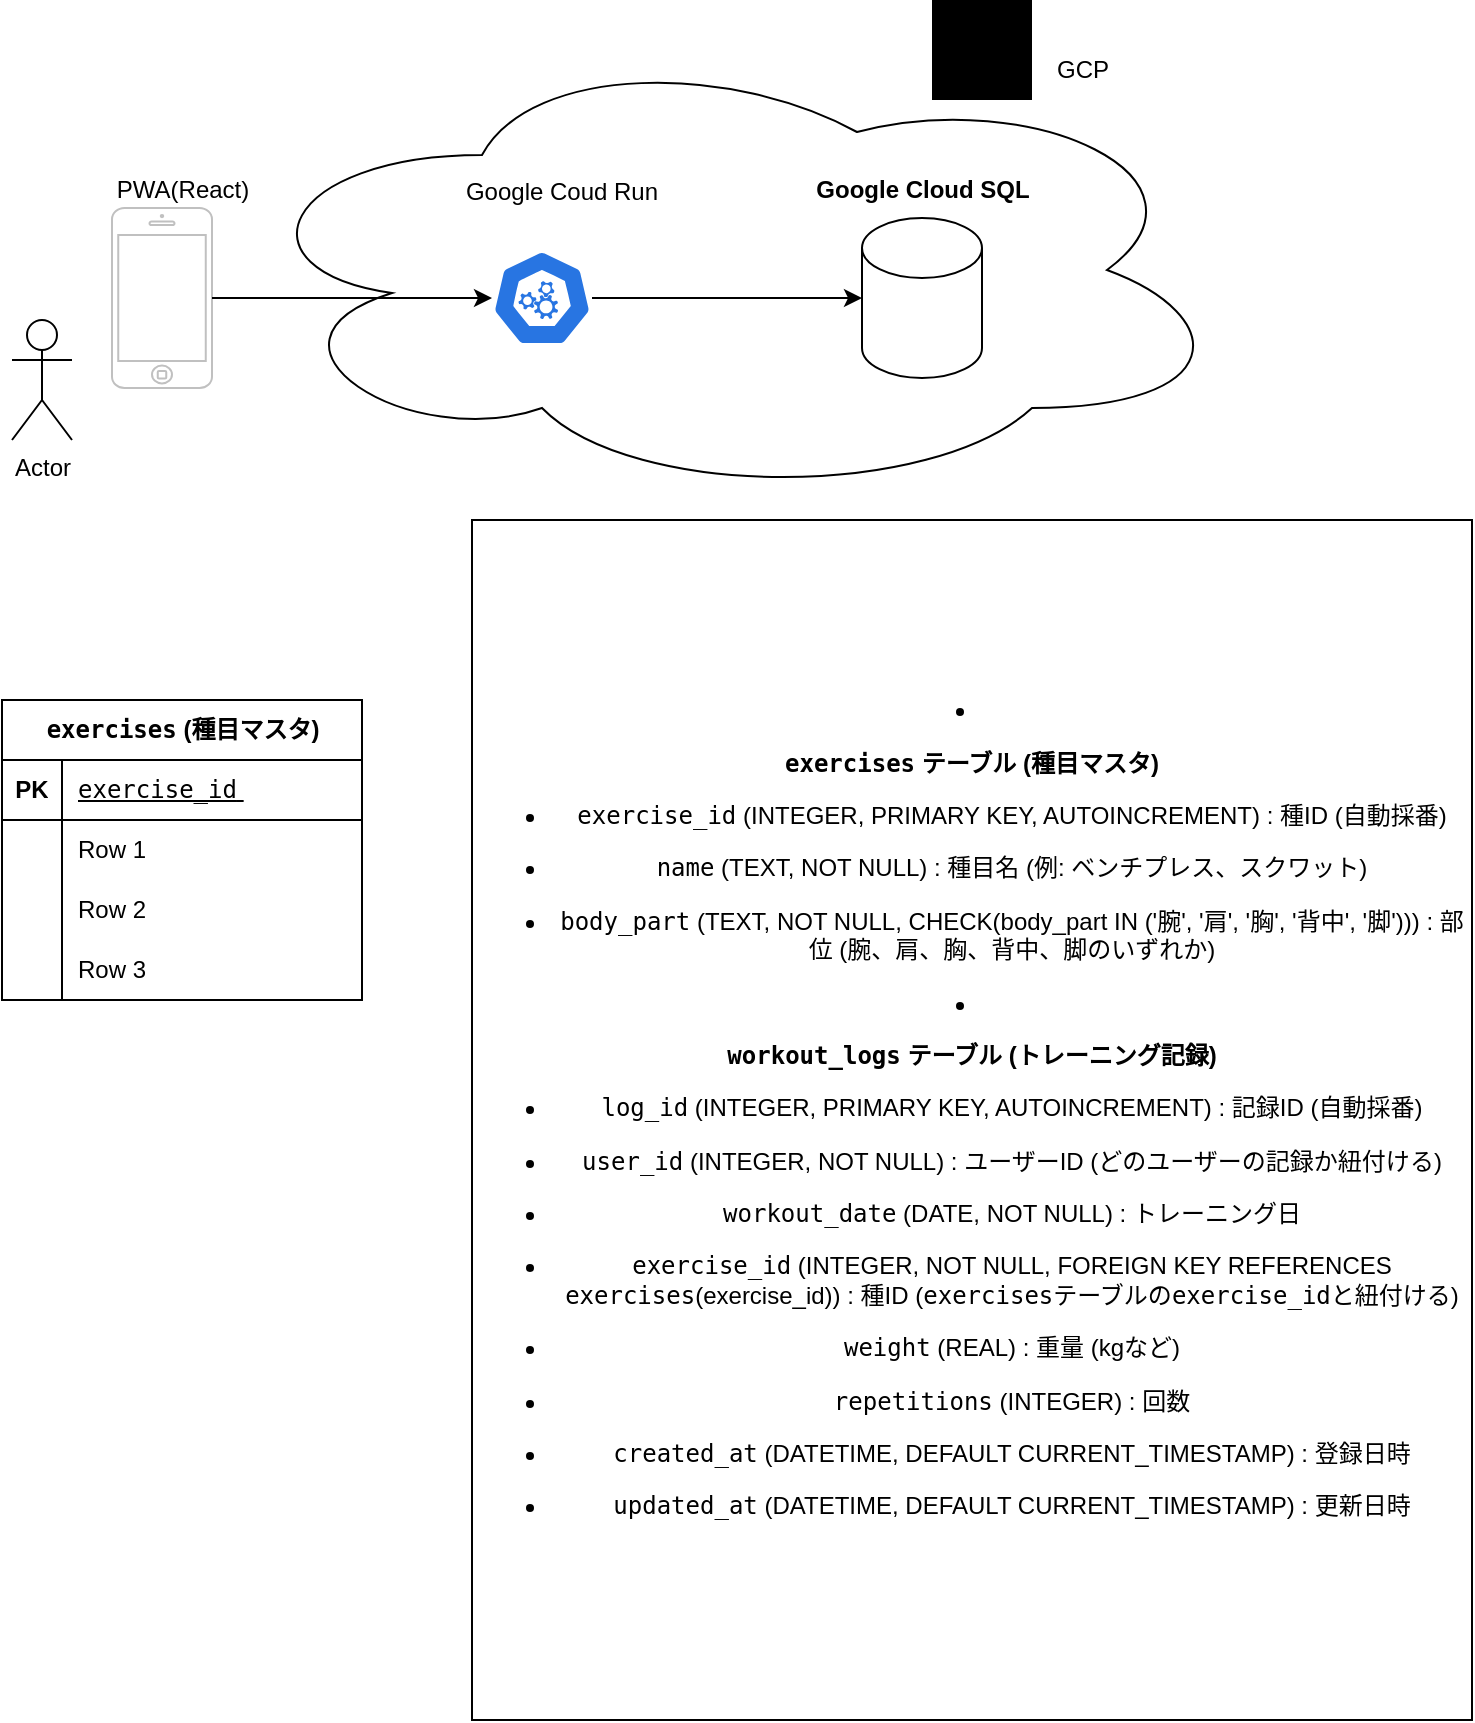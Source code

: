 <mxfile version="26.2.15">
  <diagram name="ページ1" id="yZgU_St6Hs6ONYUSl4Fl">
    <mxGraphModel dx="1426" dy="743" grid="1" gridSize="10" guides="1" tooltips="1" connect="1" arrows="1" fold="1" page="1" pageScale="1" pageWidth="827" pageHeight="1169" math="0" shadow="0">
      <root>
        <mxCell id="0" />
        <mxCell id="1" parent="0" />
        <mxCell id="yZ0nrVVDAWK3LVSV0sXl-15" value="" style="ellipse;shape=cloud;whiteSpace=wrap;html=1;" parent="1" vertex="1">
          <mxGeometry x="200" y="80" width="500" height="230" as="geometry" />
        </mxCell>
        <mxCell id="yZ0nrVVDAWK3LVSV0sXl-1" value="Actor" style="shape=umlActor;verticalLabelPosition=bottom;verticalAlign=top;html=1;outlineConnect=0;" parent="1" vertex="1">
          <mxGeometry x="90" y="220" width="30" height="60" as="geometry" />
        </mxCell>
        <mxCell id="yZ0nrVVDAWK3LVSV0sXl-3" value="" style="html=1;verticalLabelPosition=bottom;labelBackgroundColor=#ffffff;verticalAlign=top;shadow=0;dashed=0;strokeWidth=1;shape=mxgraph.ios7.misc.iphone;strokeColor=#c0c0c0;flipH=0;flipV=0;" parent="1" vertex="1">
          <mxGeometry x="140" y="164" width="50" height="90" as="geometry" />
        </mxCell>
        <mxCell id="yZ0nrVVDAWK3LVSV0sXl-4" value="PWA(React)" style="text;html=1;align=center;verticalAlign=middle;resizable=0;points=[];autosize=1;strokeColor=none;fillColor=none;" parent="1" vertex="1">
          <mxGeometry x="130" y="140" width="90" height="30" as="geometry" />
        </mxCell>
        <mxCell id="yZ0nrVVDAWK3LVSV0sXl-5" value="" style="sketch=0;verticalLabelPosition=bottom;sketch=0;aspect=fixed;html=1;verticalAlign=top;strokeColor=none;fillColor=#000000;align=center;outlineConnect=0;pointerEvents=1;shape=mxgraph.citrix2.authentication_google;" parent="1" vertex="1">
          <mxGeometry x="550" y="60" width="50" height="50" as="geometry" />
        </mxCell>
        <mxCell id="yZ0nrVVDAWK3LVSV0sXl-6" value="GCP" style="text;html=1;align=center;verticalAlign=middle;resizable=0;points=[];autosize=1;strokeColor=none;fillColor=none;" parent="1" vertex="1">
          <mxGeometry x="600" y="80" width="50" height="30" as="geometry" />
        </mxCell>
        <mxCell id="yZ0nrVVDAWK3LVSV0sXl-13" style="edgeStyle=orthogonalEdgeStyle;rounded=0;orthogonalLoop=1;jettySize=auto;html=1;strokeColor=default;" parent="1" source="yZ0nrVVDAWK3LVSV0sXl-8" target="yZ0nrVVDAWK3LVSV0sXl-11" edge="1">
          <mxGeometry relative="1" as="geometry" />
        </mxCell>
        <mxCell id="yZ0nrVVDAWK3LVSV0sXl-8" value="" style="aspect=fixed;sketch=0;html=1;dashed=0;whitespace=wrap;verticalLabelPosition=bottom;verticalAlign=top;fillColor=#2875E2;strokeColor=#ffffff;points=[[0.005,0.63,0],[0.1,0.2,0],[0.9,0.2,0],[0.5,0,0],[0.995,0.63,0],[0.72,0.99,0],[0.5,1,0],[0.28,0.99,0]];shape=mxgraph.kubernetes.icon2;prIcon=api;flipH=0;flipV=0;" parent="1" vertex="1">
          <mxGeometry x="330" y="185" width="50" height="48" as="geometry" />
        </mxCell>
        <mxCell id="yZ0nrVVDAWK3LVSV0sXl-9" value="Google Coud Run" style="text;align=center;verticalAlign=middle;resizable=0;points=[];autosize=1;strokeColor=none;fillColor=none;" parent="1" vertex="1">
          <mxGeometry x="305" y="140" width="120" height="30" as="geometry" />
        </mxCell>
        <mxCell id="yZ0nrVVDAWK3LVSV0sXl-11" value="" style="shape=cylinder3;whiteSpace=wrap;html=1;boundedLbl=1;backgroundOutline=1;size=15;flipH=0;flipV=0;" parent="1" vertex="1">
          <mxGeometry x="515" y="169" width="60" height="80" as="geometry" />
        </mxCell>
        <mxCell id="yZ0nrVVDAWK3LVSV0sXl-12" value="&lt;p&gt;&lt;b&gt;Google Cloud SQL&lt;/b&gt;&lt;/p&gt;" style="text;html=1;align=center;verticalAlign=middle;resizable=0;points=[];autosize=1;strokeColor=none;fillColor=none;" parent="1" vertex="1">
          <mxGeometry x="480" y="130" width="130" height="50" as="geometry" />
        </mxCell>
        <mxCell id="yZ0nrVVDAWK3LVSV0sXl-14" style="edgeStyle=orthogonalEdgeStyle;rounded=0;orthogonalLoop=1;jettySize=auto;html=1;entryX=0;entryY=0.5;entryDx=0;entryDy=0;entryPerimeter=0;" parent="1" source="yZ0nrVVDAWK3LVSV0sXl-3" target="yZ0nrVVDAWK3LVSV0sXl-8" edge="1">
          <mxGeometry relative="1" as="geometry">
            <mxPoint x="300" y="210" as="targetPoint" />
          </mxGeometry>
        </mxCell>
        <mxCell id="kmJemceMZQ5g3Cq_DGay-1" value="&lt;p style=&quot;font-weight: 400;&quot;&gt;&lt;b&gt;&lt;code&gt;exercises&lt;/code&gt;&amp;nbsp;(種目マスタ)&lt;/b&gt;&lt;/p&gt;" style="shape=table;startSize=30;container=1;collapsible=1;childLayout=tableLayout;fixedRows=1;rowLines=0;fontStyle=1;align=center;resizeLast=1;html=1;" vertex="1" parent="1">
          <mxGeometry x="85" y="410" width="180" height="150" as="geometry" />
        </mxCell>
        <mxCell id="kmJemceMZQ5g3Cq_DGay-2" value="" style="shape=tableRow;horizontal=0;startSize=0;swimlaneHead=0;swimlaneBody=0;fillColor=none;collapsible=0;dropTarget=0;points=[[0,0.5],[1,0.5]];portConstraint=eastwest;top=0;left=0;right=0;bottom=1;" vertex="1" parent="kmJemceMZQ5g3Cq_DGay-1">
          <mxGeometry y="30" width="180" height="30" as="geometry" />
        </mxCell>
        <mxCell id="kmJemceMZQ5g3Cq_DGay-3" value="PK" style="shape=partialRectangle;connectable=0;fillColor=none;top=0;left=0;bottom=0;right=0;fontStyle=1;overflow=hidden;whiteSpace=wrap;html=1;" vertex="1" parent="kmJemceMZQ5g3Cq_DGay-2">
          <mxGeometry width="30" height="30" as="geometry">
            <mxRectangle width="30" height="30" as="alternateBounds" />
          </mxGeometry>
        </mxCell>
        <mxCell id="kmJemceMZQ5g3Cq_DGay-4" value="&lt;code style=&quot;color: light-dark(rgb(0, 0, 0), rgb(255, 255, 255)); font-weight: 400; text-align: center; text-wrap-mode: nowrap; background-color: transparent;&quot;&gt;exercise_id&lt;/code&gt;&lt;span style=&quot;color: light-dark(rgb(0, 0, 0), rgb(255, 255, 255)); font-weight: 400; text-align: center; text-wrap-mode: nowrap; background-color: transparent;&quot;&gt;&amp;nbsp;&lt;/span&gt;" style="shape=partialRectangle;connectable=0;fillColor=none;top=0;left=0;bottom=0;right=0;align=left;spacingLeft=6;fontStyle=5;overflow=hidden;whiteSpace=wrap;html=1;" vertex="1" parent="kmJemceMZQ5g3Cq_DGay-2">
          <mxGeometry x="30" width="150" height="30" as="geometry">
            <mxRectangle width="150" height="30" as="alternateBounds" />
          </mxGeometry>
        </mxCell>
        <mxCell id="kmJemceMZQ5g3Cq_DGay-5" value="" style="shape=tableRow;horizontal=0;startSize=0;swimlaneHead=0;swimlaneBody=0;fillColor=none;collapsible=0;dropTarget=0;points=[[0,0.5],[1,0.5]];portConstraint=eastwest;top=0;left=0;right=0;bottom=0;" vertex="1" parent="kmJemceMZQ5g3Cq_DGay-1">
          <mxGeometry y="60" width="180" height="30" as="geometry" />
        </mxCell>
        <mxCell id="kmJemceMZQ5g3Cq_DGay-6" value="" style="shape=partialRectangle;connectable=0;fillColor=none;top=0;left=0;bottom=0;right=0;editable=1;overflow=hidden;whiteSpace=wrap;html=1;" vertex="1" parent="kmJemceMZQ5g3Cq_DGay-5">
          <mxGeometry width="30" height="30" as="geometry">
            <mxRectangle width="30" height="30" as="alternateBounds" />
          </mxGeometry>
        </mxCell>
        <mxCell id="kmJemceMZQ5g3Cq_DGay-7" value="Row 1" style="shape=partialRectangle;connectable=0;fillColor=none;top=0;left=0;bottom=0;right=0;align=left;spacingLeft=6;overflow=hidden;whiteSpace=wrap;html=1;" vertex="1" parent="kmJemceMZQ5g3Cq_DGay-5">
          <mxGeometry x="30" width="150" height="30" as="geometry">
            <mxRectangle width="150" height="30" as="alternateBounds" />
          </mxGeometry>
        </mxCell>
        <mxCell id="kmJemceMZQ5g3Cq_DGay-8" value="" style="shape=tableRow;horizontal=0;startSize=0;swimlaneHead=0;swimlaneBody=0;fillColor=none;collapsible=0;dropTarget=0;points=[[0,0.5],[1,0.5]];portConstraint=eastwest;top=0;left=0;right=0;bottom=0;" vertex="1" parent="kmJemceMZQ5g3Cq_DGay-1">
          <mxGeometry y="90" width="180" height="30" as="geometry" />
        </mxCell>
        <mxCell id="kmJemceMZQ5g3Cq_DGay-9" value="" style="shape=partialRectangle;connectable=0;fillColor=none;top=0;left=0;bottom=0;right=0;editable=1;overflow=hidden;whiteSpace=wrap;html=1;" vertex="1" parent="kmJemceMZQ5g3Cq_DGay-8">
          <mxGeometry width="30" height="30" as="geometry">
            <mxRectangle width="30" height="30" as="alternateBounds" />
          </mxGeometry>
        </mxCell>
        <mxCell id="kmJemceMZQ5g3Cq_DGay-10" value="Row 2" style="shape=partialRectangle;connectable=0;fillColor=none;top=0;left=0;bottom=0;right=0;align=left;spacingLeft=6;overflow=hidden;whiteSpace=wrap;html=1;" vertex="1" parent="kmJemceMZQ5g3Cq_DGay-8">
          <mxGeometry x="30" width="150" height="30" as="geometry">
            <mxRectangle width="150" height="30" as="alternateBounds" />
          </mxGeometry>
        </mxCell>
        <mxCell id="kmJemceMZQ5g3Cq_DGay-11" value="" style="shape=tableRow;horizontal=0;startSize=0;swimlaneHead=0;swimlaneBody=0;fillColor=none;collapsible=0;dropTarget=0;points=[[0,0.5],[1,0.5]];portConstraint=eastwest;top=0;left=0;right=0;bottom=0;" vertex="1" parent="kmJemceMZQ5g3Cq_DGay-1">
          <mxGeometry y="120" width="180" height="30" as="geometry" />
        </mxCell>
        <mxCell id="kmJemceMZQ5g3Cq_DGay-12" value="" style="shape=partialRectangle;connectable=0;fillColor=none;top=0;left=0;bottom=0;right=0;editable=1;overflow=hidden;whiteSpace=wrap;html=1;" vertex="1" parent="kmJemceMZQ5g3Cq_DGay-11">
          <mxGeometry width="30" height="30" as="geometry">
            <mxRectangle width="30" height="30" as="alternateBounds" />
          </mxGeometry>
        </mxCell>
        <mxCell id="kmJemceMZQ5g3Cq_DGay-13" value="Row 3" style="shape=partialRectangle;connectable=0;fillColor=none;top=0;left=0;bottom=0;right=0;align=left;spacingLeft=6;overflow=hidden;whiteSpace=wrap;html=1;" vertex="1" parent="kmJemceMZQ5g3Cq_DGay-11">
          <mxGeometry x="30" width="150" height="30" as="geometry">
            <mxRectangle width="150" height="30" as="alternateBounds" />
          </mxGeometry>
        </mxCell>
        <mxCell id="kmJemceMZQ5g3Cq_DGay-28" value="Text" style="text;html=1;align=center;verticalAlign=middle;resizable=0;points=[];autosize=1;strokeColor=none;fillColor=none;" vertex="1" parent="1">
          <mxGeometry x="525" y="408" width="50" height="30" as="geometry" />
        </mxCell>
        <mxCell id="kmJemceMZQ5g3Cq_DGay-29" value="&lt;li&gt;&lt;p&gt;&lt;b&gt;&lt;code&gt;exercises&lt;/code&gt; テーブル (種目マスタ)&lt;/b&gt;&lt;/p&gt;&lt;ul&gt;&lt;li&gt;&lt;p&gt;&lt;code&gt;exercise_id&lt;/code&gt; (INTEGER, PRIMARY KEY, AUTOINCREMENT) : 種ID (自動採番)&lt;/p&gt;&lt;/li&gt;&lt;li&gt;&lt;p&gt;&lt;code&gt;name&lt;/code&gt; (TEXT, NOT NULL) : 種目名 (例: ベンチプレス、スクワット)&lt;/p&gt;&lt;/li&gt;&lt;li&gt;&lt;p&gt;&lt;code&gt;body_part&lt;/code&gt; (TEXT, NOT NULL, CHECK(body_part IN (&#39;腕&#39;, &#39;肩&#39;, &#39;胸&#39;, &#39;背中&#39;, &#39;脚&#39;))) : 部位 (腕、肩、胸、背中、脚のいずれか)&lt;/p&gt;&lt;/li&gt;&lt;/ul&gt;&lt;/li&gt;&lt;li&gt;&lt;p&gt;&lt;b&gt;&lt;code&gt;workout_logs&lt;/code&gt; テーブル (トレーニング記録)&lt;/b&gt;&lt;/p&gt;&lt;ul&gt;&lt;li&gt;&lt;p&gt;&lt;code&gt;log_id&lt;/code&gt; (INTEGER, PRIMARY KEY, AUTOINCREMENT) : 記録ID (自動採番)&lt;/p&gt;&lt;/li&gt;&lt;li&gt;&lt;p&gt;&lt;code&gt;user_id&lt;/code&gt; (INTEGER, NOT NULL) : ユーザーID (どのユーザーの記録か紐付ける)&lt;/p&gt;&lt;/li&gt;&lt;li&gt;&lt;p&gt;&lt;code&gt;workout_date&lt;/code&gt; (DATE, NOT NULL) : トレーニング日&lt;/p&gt;&lt;/li&gt;&lt;li&gt;&lt;p&gt;&lt;code&gt;exercise_id&lt;/code&gt; (INTEGER, NOT NULL, FOREIGN KEY REFERENCES &lt;code&gt;exercises&lt;/code&gt;(exercise_id)) : 種ID (&lt;code&gt;exercises&lt;/code&gt;テーブルの&lt;code&gt;exercise_id&lt;/code&gt;と紐付ける)&lt;/p&gt;&lt;/li&gt;&lt;li&gt;&lt;p&gt;&lt;code&gt;weight&lt;/code&gt; (REAL) : 重量 (kgなど)&lt;/p&gt;&lt;/li&gt;&lt;li&gt;&lt;p&gt;&lt;code&gt;repetitions&lt;/code&gt; (INTEGER) : 回数&lt;/p&gt;&lt;/li&gt;&lt;li&gt;&lt;p&gt;&lt;code&gt;created_at&lt;/code&gt; (DATETIME, DEFAULT CURRENT_TIMESTAMP) : 登録日時&lt;/p&gt;&lt;/li&gt;&lt;li&gt;&lt;p&gt;&lt;code&gt;updated_at&lt;/code&gt; (DATETIME, DEFAULT CURRENT_TIMESTAMP) : 更新日時&lt;/p&gt;&lt;/li&gt;&lt;/ul&gt;&lt;/li&gt;" style="whiteSpace=wrap;html=1;" vertex="1" parent="1">
          <mxGeometry x="320" y="320" width="500" height="600" as="geometry" />
        </mxCell>
      </root>
    </mxGraphModel>
  </diagram>
</mxfile>
